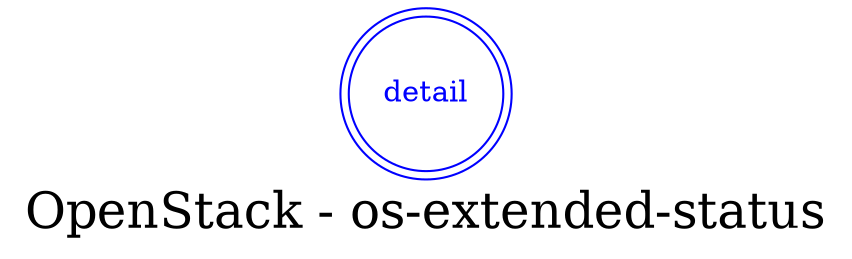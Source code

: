 digraph LexiconGraph {
graph[label="OpenStack - os-extended-status", fontsize=24]
splines=true
"detail" [color=blue, fontcolor=blue, shape=doublecircle]
}
